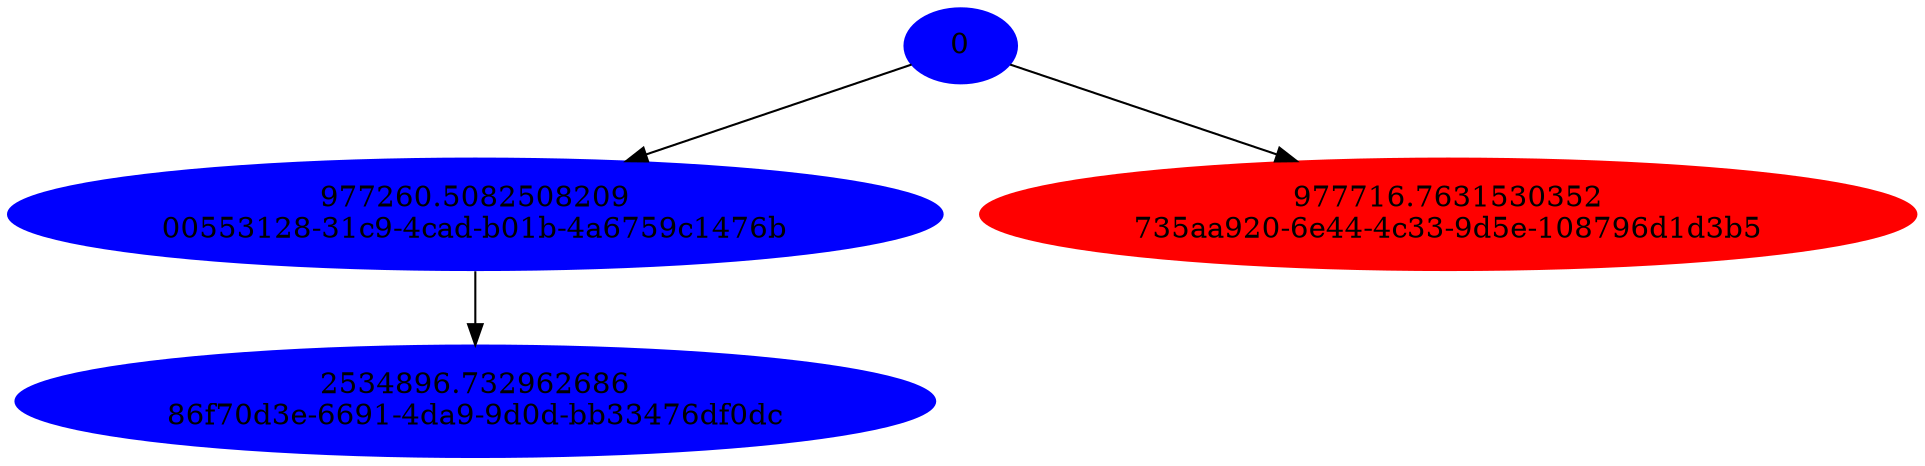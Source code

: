 // Tree
digraph {
	0 [label=0 color=blue style=filled]
	"00553128-31c9-4cad-b01b-4a6759c1476b" [label="977260.5082508209
00553128-31c9-4cad-b01b-4a6759c1476b" color=blue style=filled]
	"735aa920-6e44-4c33-9d5e-108796d1d3b5" [label="977716.7631530352
735aa920-6e44-4c33-9d5e-108796d1d3b5" color=red style=filled]
	"86f70d3e-6691-4da9-9d0d-bb33476df0dc" [label="2534896.732962686
86f70d3e-6691-4da9-9d0d-bb33476df0dc" color=blue style=filled]
	0 -> "00553128-31c9-4cad-b01b-4a6759c1476b"
	0 -> "735aa920-6e44-4c33-9d5e-108796d1d3b5"
	"00553128-31c9-4cad-b01b-4a6759c1476b" -> "86f70d3e-6691-4da9-9d0d-bb33476df0dc"
}
